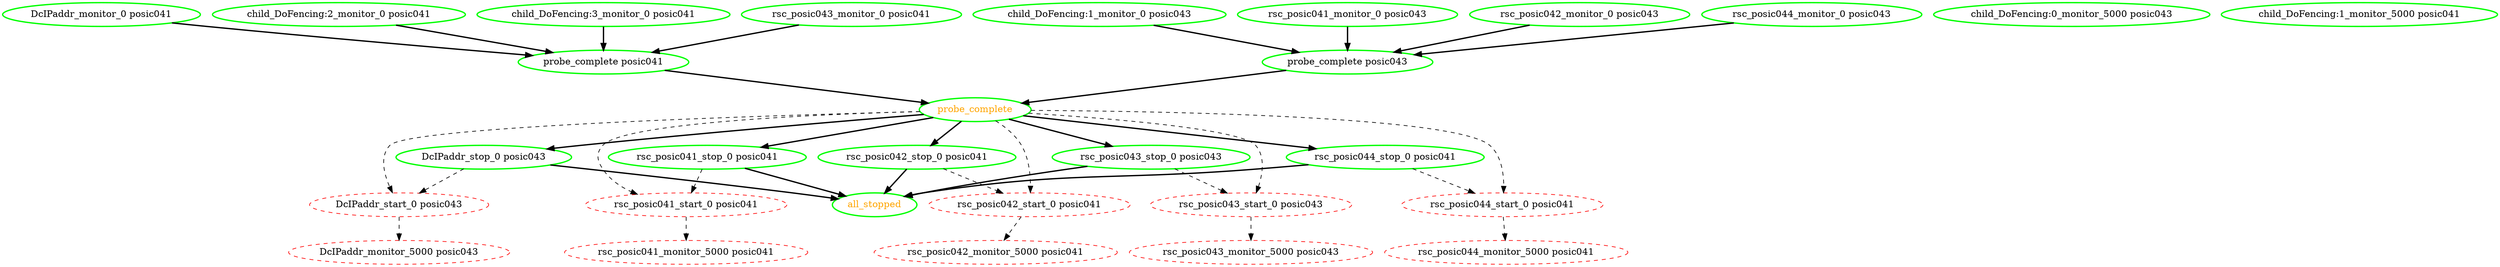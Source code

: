  digraph "g" {
"DcIPaddr_monitor_0 posic041" -> "probe_complete posic041" [ style = bold]
"DcIPaddr_monitor_0 posic041" [ style=bold color="green" fontcolor="black" ]
"DcIPaddr_monitor_5000 posic043" [ style=dashed color="red" fontcolor="black"]
"DcIPaddr_start_0 posic043" -> "DcIPaddr_monitor_5000 posic043" [ style = dashed]
"DcIPaddr_start_0 posic043" [ style=dashed color="red" fontcolor="black" ]
"DcIPaddr_stop_0 posic043" -> "DcIPaddr_start_0 posic043" [ style = dashed]
"DcIPaddr_stop_0 posic043" -> "all_stopped" [ style = bold]
"DcIPaddr_stop_0 posic043" [ style=bold color="green" fontcolor="black" ]
"all_stopped" [ style=bold color="green" fontcolor="orange" ]
"child_DoFencing:0_monitor_5000 posic043" [ style=bold color="green" fontcolor="black" ]
"child_DoFencing:1_monitor_0 posic043" -> "probe_complete posic043" [ style = bold]
"child_DoFencing:1_monitor_0 posic043" [ style=bold color="green" fontcolor="black" ]
"child_DoFencing:1_monitor_5000 posic041" [ style=bold color="green" fontcolor="black" ]
"child_DoFencing:2_monitor_0 posic041" -> "probe_complete posic041" [ style = bold]
"child_DoFencing:2_monitor_0 posic041" [ style=bold color="green" fontcolor="black" ]
"child_DoFencing:3_monitor_0 posic041" -> "probe_complete posic041" [ style = bold]
"child_DoFencing:3_monitor_0 posic041" [ style=bold color="green" fontcolor="black" ]
"probe_complete posic041" -> "probe_complete" [ style = bold]
"probe_complete posic041" [ style=bold color="green" fontcolor="black" ]
"probe_complete posic043" -> "probe_complete" [ style = bold]
"probe_complete posic043" [ style=bold color="green" fontcolor="black" ]
"probe_complete" -> "DcIPaddr_start_0 posic043" [ style = dashed]
"probe_complete" -> "DcIPaddr_stop_0 posic043" [ style = bold]
"probe_complete" -> "rsc_posic041_start_0 posic041" [ style = dashed]
"probe_complete" -> "rsc_posic041_stop_0 posic041" [ style = bold]
"probe_complete" -> "rsc_posic042_start_0 posic041" [ style = dashed]
"probe_complete" -> "rsc_posic042_stop_0 posic041" [ style = bold]
"probe_complete" -> "rsc_posic043_start_0 posic043" [ style = dashed]
"probe_complete" -> "rsc_posic043_stop_0 posic043" [ style = bold]
"probe_complete" -> "rsc_posic044_start_0 posic041" [ style = dashed]
"probe_complete" -> "rsc_posic044_stop_0 posic041" [ style = bold]
"probe_complete" [ style=bold color="green" fontcolor="orange" ]
"rsc_posic041_monitor_0 posic043" -> "probe_complete posic043" [ style = bold]
"rsc_posic041_monitor_0 posic043" [ style=bold color="green" fontcolor="black" ]
"rsc_posic041_monitor_5000 posic041" [ style=dashed color="red" fontcolor="black"]
"rsc_posic041_start_0 posic041" -> "rsc_posic041_monitor_5000 posic041" [ style = dashed]
"rsc_posic041_start_0 posic041" [ style=dashed color="red" fontcolor="black" ]
"rsc_posic041_stop_0 posic041" -> "all_stopped" [ style = bold]
"rsc_posic041_stop_0 posic041" -> "rsc_posic041_start_0 posic041" [ style = dashed]
"rsc_posic041_stop_0 posic041" [ style=bold color="green" fontcolor="black" ]
"rsc_posic042_monitor_0 posic043" -> "probe_complete posic043" [ style = bold]
"rsc_posic042_monitor_0 posic043" [ style=bold color="green" fontcolor="black" ]
"rsc_posic042_monitor_5000 posic041" [ style=dashed color="red" fontcolor="black"]
"rsc_posic042_start_0 posic041" -> "rsc_posic042_monitor_5000 posic041" [ style = dashed]
"rsc_posic042_start_0 posic041" [ style=dashed color="red" fontcolor="black" ]
"rsc_posic042_stop_0 posic041" -> "all_stopped" [ style = bold]
"rsc_posic042_stop_0 posic041" -> "rsc_posic042_start_0 posic041" [ style = dashed]
"rsc_posic042_stop_0 posic041" [ style=bold color="green" fontcolor="black" ]
"rsc_posic043_monitor_0 posic041" -> "probe_complete posic041" [ style = bold]
"rsc_posic043_monitor_0 posic041" [ style=bold color="green" fontcolor="black" ]
"rsc_posic043_monitor_5000 posic043" [ style=dashed color="red" fontcolor="black"]
"rsc_posic043_start_0 posic043" -> "rsc_posic043_monitor_5000 posic043" [ style = dashed]
"rsc_posic043_start_0 posic043" [ style=dashed color="red" fontcolor="black" ]
"rsc_posic043_stop_0 posic043" -> "all_stopped" [ style = bold]
"rsc_posic043_stop_0 posic043" -> "rsc_posic043_start_0 posic043" [ style = dashed]
"rsc_posic043_stop_0 posic043" [ style=bold color="green" fontcolor="black" ]
"rsc_posic044_monitor_0 posic043" -> "probe_complete posic043" [ style = bold]
"rsc_posic044_monitor_0 posic043" [ style=bold color="green" fontcolor="black" ]
"rsc_posic044_monitor_5000 posic041" [ style=dashed color="red" fontcolor="black"]
"rsc_posic044_start_0 posic041" -> "rsc_posic044_monitor_5000 posic041" [ style = dashed]
"rsc_posic044_start_0 posic041" [ style=dashed color="red" fontcolor="black" ]
"rsc_posic044_stop_0 posic041" -> "all_stopped" [ style = bold]
"rsc_posic044_stop_0 posic041" -> "rsc_posic044_start_0 posic041" [ style = dashed]
"rsc_posic044_stop_0 posic041" [ style=bold color="green" fontcolor="black" ]
}
